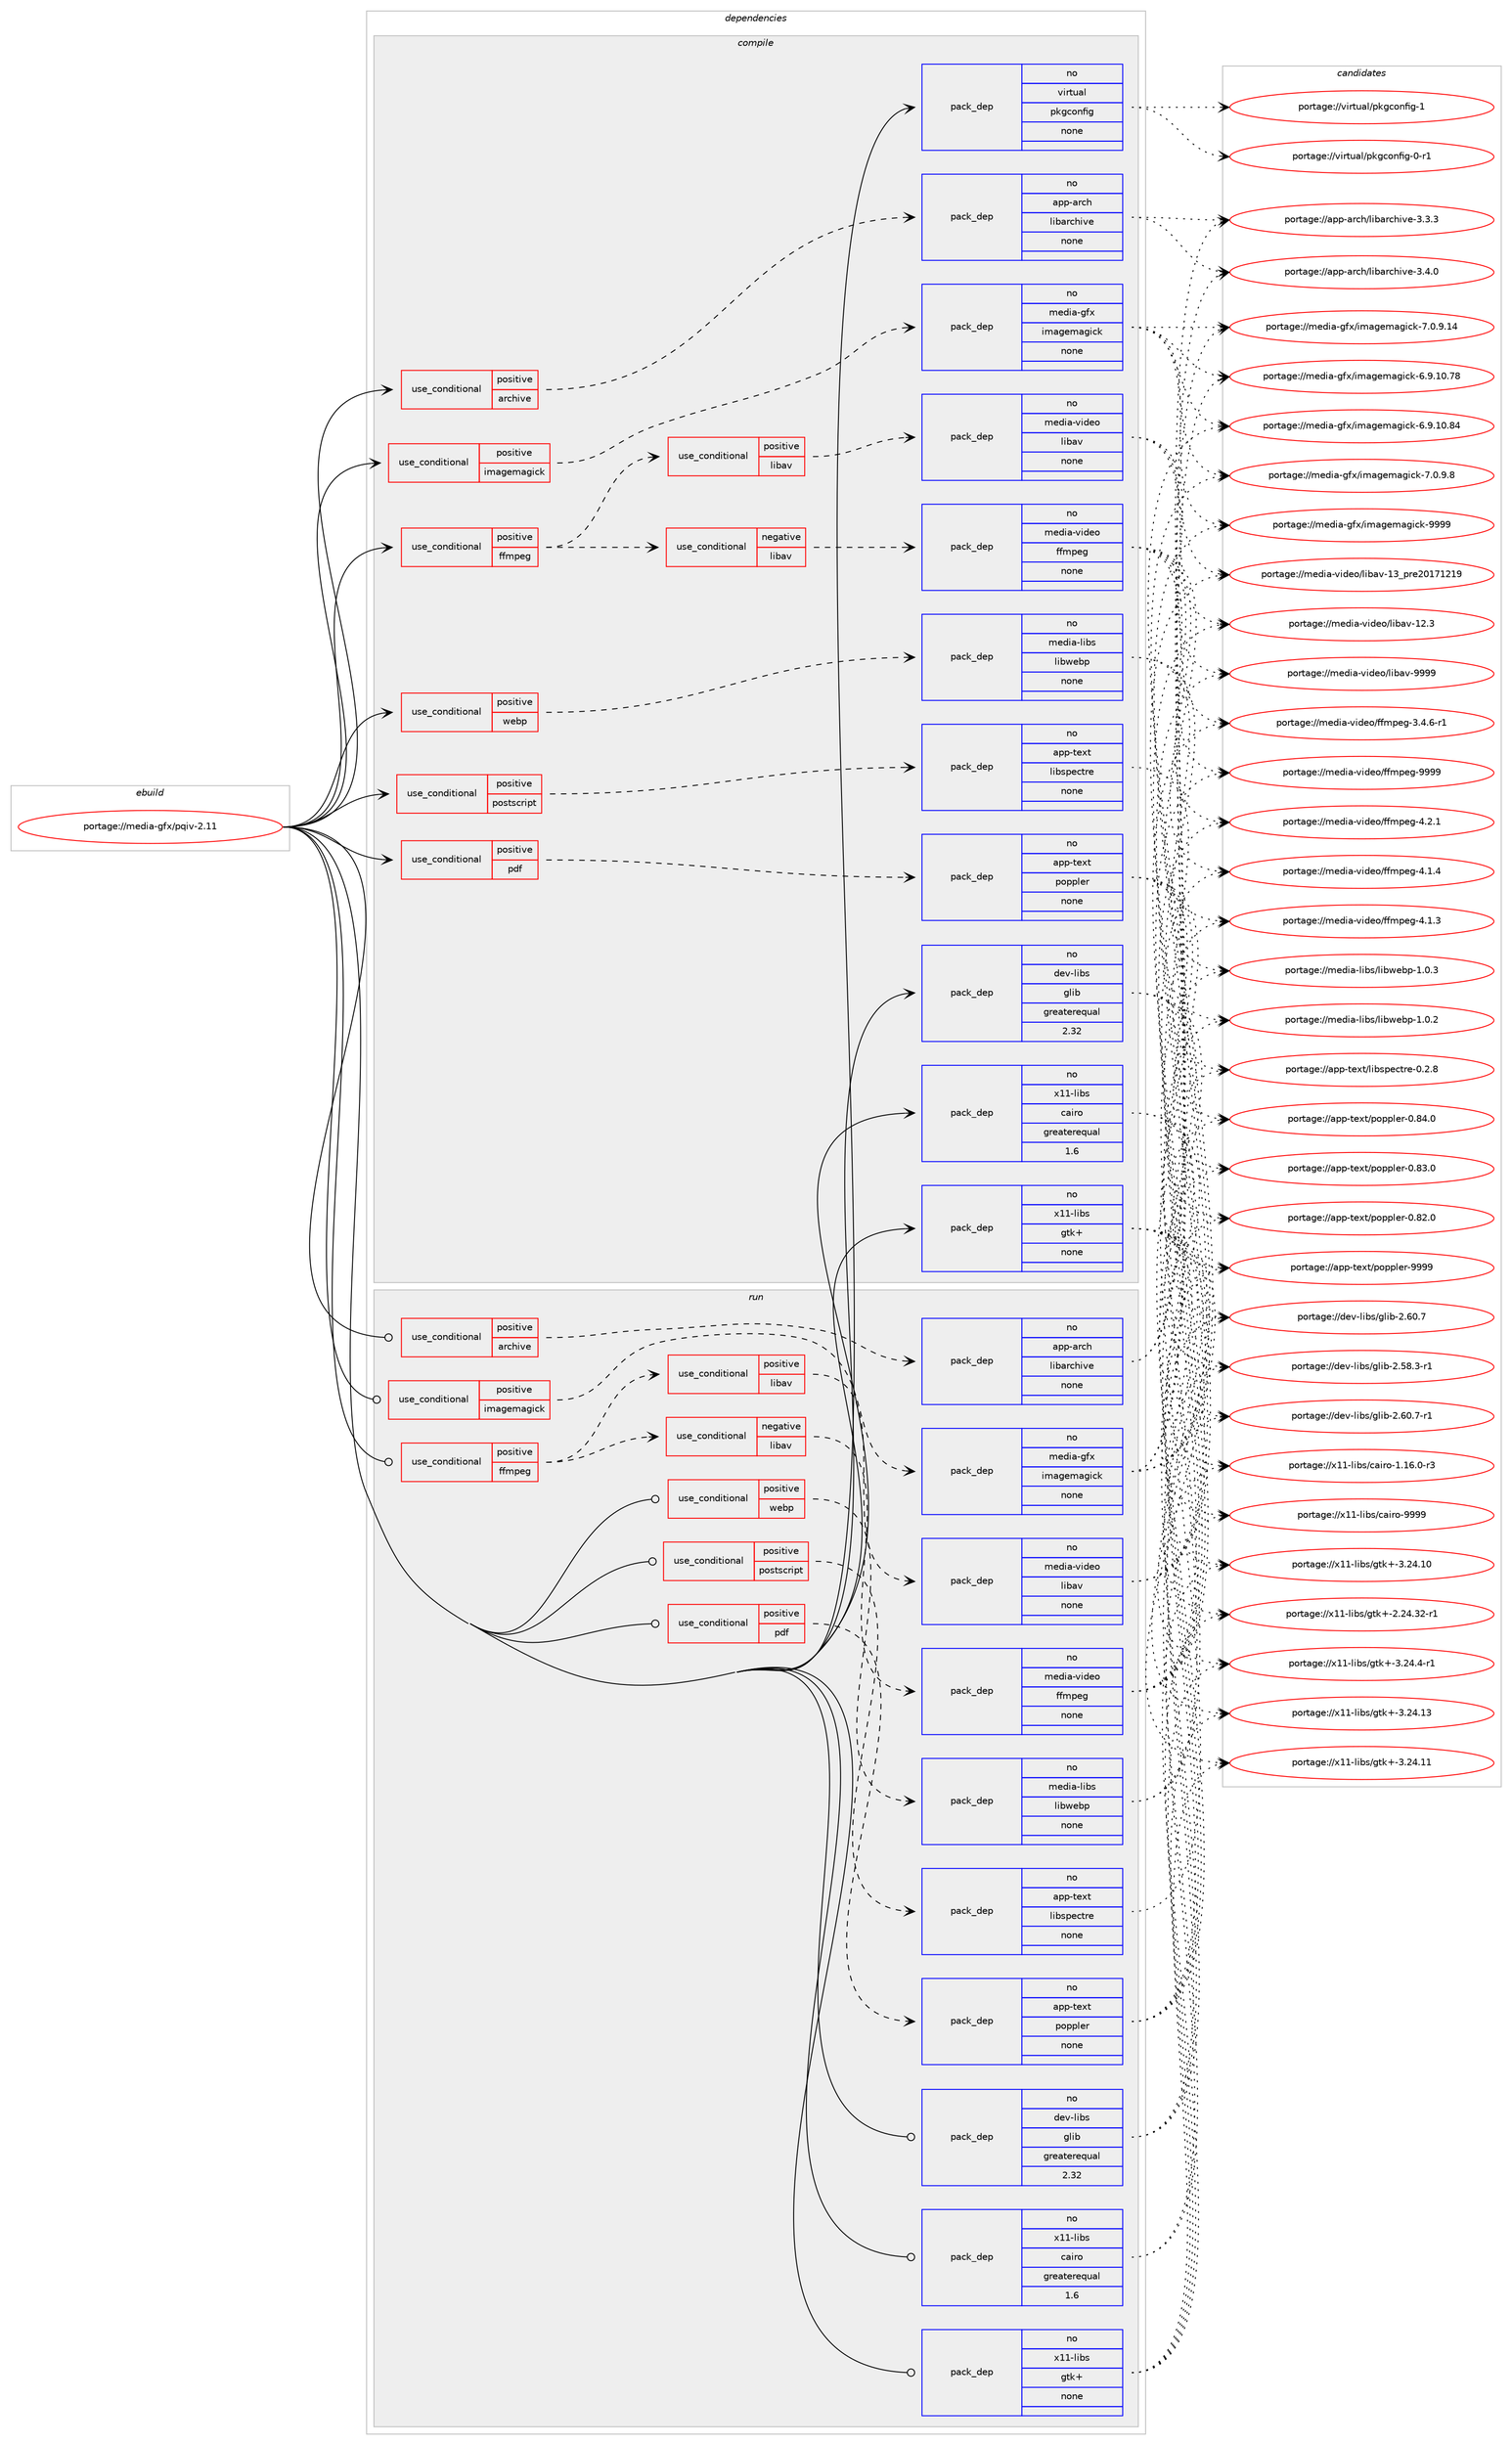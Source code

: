 digraph prolog {

# *************
# Graph options
# *************

newrank=true;
concentrate=true;
compound=true;
graph [rankdir=LR,fontname=Helvetica,fontsize=10,ranksep=1.5];#, ranksep=2.5, nodesep=0.2];
edge  [arrowhead=vee];
node  [fontname=Helvetica,fontsize=10];

# **********
# The ebuild
# **********

subgraph cluster_leftcol {
color=gray;
rank=same;
label=<<i>ebuild</i>>;
id [label="portage://media-gfx/pqiv-2.11", color=red, width=4, href="../media-gfx/pqiv-2.11.svg"];
}

# ****************
# The dependencies
# ****************

subgraph cluster_midcol {
color=gray;
label=<<i>dependencies</i>>;
subgraph cluster_compile {
fillcolor="#eeeeee";
style=filled;
label=<<i>compile</i>>;
subgraph cond50107 {
dependency218510 [label=<<TABLE BORDER="0" CELLBORDER="1" CELLSPACING="0" CELLPADDING="4"><TR><TD ROWSPAN="3" CELLPADDING="10">use_conditional</TD></TR><TR><TD>positive</TD></TR><TR><TD>archive</TD></TR></TABLE>>, shape=none, color=red];
subgraph pack165018 {
dependency218511 [label=<<TABLE BORDER="0" CELLBORDER="1" CELLSPACING="0" CELLPADDING="4" WIDTH="220"><TR><TD ROWSPAN="6" CELLPADDING="30">pack_dep</TD></TR><TR><TD WIDTH="110">no</TD></TR><TR><TD>app-arch</TD></TR><TR><TD>libarchive</TD></TR><TR><TD>none</TD></TR><TR><TD></TD></TR></TABLE>>, shape=none, color=blue];
}
dependency218510:e -> dependency218511:w [weight=20,style="dashed",arrowhead="vee"];
}
id:e -> dependency218510:w [weight=20,style="solid",arrowhead="vee"];
subgraph cond50108 {
dependency218512 [label=<<TABLE BORDER="0" CELLBORDER="1" CELLSPACING="0" CELLPADDING="4"><TR><TD ROWSPAN="3" CELLPADDING="10">use_conditional</TD></TR><TR><TD>positive</TD></TR><TR><TD>ffmpeg</TD></TR></TABLE>>, shape=none, color=red];
subgraph cond50109 {
dependency218513 [label=<<TABLE BORDER="0" CELLBORDER="1" CELLSPACING="0" CELLPADDING="4"><TR><TD ROWSPAN="3" CELLPADDING="10">use_conditional</TD></TR><TR><TD>negative</TD></TR><TR><TD>libav</TD></TR></TABLE>>, shape=none, color=red];
subgraph pack165019 {
dependency218514 [label=<<TABLE BORDER="0" CELLBORDER="1" CELLSPACING="0" CELLPADDING="4" WIDTH="220"><TR><TD ROWSPAN="6" CELLPADDING="30">pack_dep</TD></TR><TR><TD WIDTH="110">no</TD></TR><TR><TD>media-video</TD></TR><TR><TD>ffmpeg</TD></TR><TR><TD>none</TD></TR><TR><TD></TD></TR></TABLE>>, shape=none, color=blue];
}
dependency218513:e -> dependency218514:w [weight=20,style="dashed",arrowhead="vee"];
}
dependency218512:e -> dependency218513:w [weight=20,style="dashed",arrowhead="vee"];
subgraph cond50110 {
dependency218515 [label=<<TABLE BORDER="0" CELLBORDER="1" CELLSPACING="0" CELLPADDING="4"><TR><TD ROWSPAN="3" CELLPADDING="10">use_conditional</TD></TR><TR><TD>positive</TD></TR><TR><TD>libav</TD></TR></TABLE>>, shape=none, color=red];
subgraph pack165020 {
dependency218516 [label=<<TABLE BORDER="0" CELLBORDER="1" CELLSPACING="0" CELLPADDING="4" WIDTH="220"><TR><TD ROWSPAN="6" CELLPADDING="30">pack_dep</TD></TR><TR><TD WIDTH="110">no</TD></TR><TR><TD>media-video</TD></TR><TR><TD>libav</TD></TR><TR><TD>none</TD></TR><TR><TD></TD></TR></TABLE>>, shape=none, color=blue];
}
dependency218515:e -> dependency218516:w [weight=20,style="dashed",arrowhead="vee"];
}
dependency218512:e -> dependency218515:w [weight=20,style="dashed",arrowhead="vee"];
}
id:e -> dependency218512:w [weight=20,style="solid",arrowhead="vee"];
subgraph cond50111 {
dependency218517 [label=<<TABLE BORDER="0" CELLBORDER="1" CELLSPACING="0" CELLPADDING="4"><TR><TD ROWSPAN="3" CELLPADDING="10">use_conditional</TD></TR><TR><TD>positive</TD></TR><TR><TD>imagemagick</TD></TR></TABLE>>, shape=none, color=red];
subgraph pack165021 {
dependency218518 [label=<<TABLE BORDER="0" CELLBORDER="1" CELLSPACING="0" CELLPADDING="4" WIDTH="220"><TR><TD ROWSPAN="6" CELLPADDING="30">pack_dep</TD></TR><TR><TD WIDTH="110">no</TD></TR><TR><TD>media-gfx</TD></TR><TR><TD>imagemagick</TD></TR><TR><TD>none</TD></TR><TR><TD></TD></TR></TABLE>>, shape=none, color=blue];
}
dependency218517:e -> dependency218518:w [weight=20,style="dashed",arrowhead="vee"];
}
id:e -> dependency218517:w [weight=20,style="solid",arrowhead="vee"];
subgraph cond50112 {
dependency218519 [label=<<TABLE BORDER="0" CELLBORDER="1" CELLSPACING="0" CELLPADDING="4"><TR><TD ROWSPAN="3" CELLPADDING="10">use_conditional</TD></TR><TR><TD>positive</TD></TR><TR><TD>pdf</TD></TR></TABLE>>, shape=none, color=red];
subgraph pack165022 {
dependency218520 [label=<<TABLE BORDER="0" CELLBORDER="1" CELLSPACING="0" CELLPADDING="4" WIDTH="220"><TR><TD ROWSPAN="6" CELLPADDING="30">pack_dep</TD></TR><TR><TD WIDTH="110">no</TD></TR><TR><TD>app-text</TD></TR><TR><TD>poppler</TD></TR><TR><TD>none</TD></TR><TR><TD></TD></TR></TABLE>>, shape=none, color=blue];
}
dependency218519:e -> dependency218520:w [weight=20,style="dashed",arrowhead="vee"];
}
id:e -> dependency218519:w [weight=20,style="solid",arrowhead="vee"];
subgraph cond50113 {
dependency218521 [label=<<TABLE BORDER="0" CELLBORDER="1" CELLSPACING="0" CELLPADDING="4"><TR><TD ROWSPAN="3" CELLPADDING="10">use_conditional</TD></TR><TR><TD>positive</TD></TR><TR><TD>postscript</TD></TR></TABLE>>, shape=none, color=red];
subgraph pack165023 {
dependency218522 [label=<<TABLE BORDER="0" CELLBORDER="1" CELLSPACING="0" CELLPADDING="4" WIDTH="220"><TR><TD ROWSPAN="6" CELLPADDING="30">pack_dep</TD></TR><TR><TD WIDTH="110">no</TD></TR><TR><TD>app-text</TD></TR><TR><TD>libspectre</TD></TR><TR><TD>none</TD></TR><TR><TD></TD></TR></TABLE>>, shape=none, color=blue];
}
dependency218521:e -> dependency218522:w [weight=20,style="dashed",arrowhead="vee"];
}
id:e -> dependency218521:w [weight=20,style="solid",arrowhead="vee"];
subgraph cond50114 {
dependency218523 [label=<<TABLE BORDER="0" CELLBORDER="1" CELLSPACING="0" CELLPADDING="4"><TR><TD ROWSPAN="3" CELLPADDING="10">use_conditional</TD></TR><TR><TD>positive</TD></TR><TR><TD>webp</TD></TR></TABLE>>, shape=none, color=red];
subgraph pack165024 {
dependency218524 [label=<<TABLE BORDER="0" CELLBORDER="1" CELLSPACING="0" CELLPADDING="4" WIDTH="220"><TR><TD ROWSPAN="6" CELLPADDING="30">pack_dep</TD></TR><TR><TD WIDTH="110">no</TD></TR><TR><TD>media-libs</TD></TR><TR><TD>libwebp</TD></TR><TR><TD>none</TD></TR><TR><TD></TD></TR></TABLE>>, shape=none, color=blue];
}
dependency218523:e -> dependency218524:w [weight=20,style="dashed",arrowhead="vee"];
}
id:e -> dependency218523:w [weight=20,style="solid",arrowhead="vee"];
subgraph pack165025 {
dependency218525 [label=<<TABLE BORDER="0" CELLBORDER="1" CELLSPACING="0" CELLPADDING="4" WIDTH="220"><TR><TD ROWSPAN="6" CELLPADDING="30">pack_dep</TD></TR><TR><TD WIDTH="110">no</TD></TR><TR><TD>dev-libs</TD></TR><TR><TD>glib</TD></TR><TR><TD>greaterequal</TD></TR><TR><TD>2.32</TD></TR></TABLE>>, shape=none, color=blue];
}
id:e -> dependency218525:w [weight=20,style="solid",arrowhead="vee"];
subgraph pack165026 {
dependency218526 [label=<<TABLE BORDER="0" CELLBORDER="1" CELLSPACING="0" CELLPADDING="4" WIDTH="220"><TR><TD ROWSPAN="6" CELLPADDING="30">pack_dep</TD></TR><TR><TD WIDTH="110">no</TD></TR><TR><TD>virtual</TD></TR><TR><TD>pkgconfig</TD></TR><TR><TD>none</TD></TR><TR><TD></TD></TR></TABLE>>, shape=none, color=blue];
}
id:e -> dependency218526:w [weight=20,style="solid",arrowhead="vee"];
subgraph pack165027 {
dependency218527 [label=<<TABLE BORDER="0" CELLBORDER="1" CELLSPACING="0" CELLPADDING="4" WIDTH="220"><TR><TD ROWSPAN="6" CELLPADDING="30">pack_dep</TD></TR><TR><TD WIDTH="110">no</TD></TR><TR><TD>x11-libs</TD></TR><TR><TD>cairo</TD></TR><TR><TD>greaterequal</TD></TR><TR><TD>1.6</TD></TR></TABLE>>, shape=none, color=blue];
}
id:e -> dependency218527:w [weight=20,style="solid",arrowhead="vee"];
subgraph pack165028 {
dependency218528 [label=<<TABLE BORDER="0" CELLBORDER="1" CELLSPACING="0" CELLPADDING="4" WIDTH="220"><TR><TD ROWSPAN="6" CELLPADDING="30">pack_dep</TD></TR><TR><TD WIDTH="110">no</TD></TR><TR><TD>x11-libs</TD></TR><TR><TD>gtk+</TD></TR><TR><TD>none</TD></TR><TR><TD></TD></TR></TABLE>>, shape=none, color=blue];
}
id:e -> dependency218528:w [weight=20,style="solid",arrowhead="vee"];
}
subgraph cluster_compileandrun {
fillcolor="#eeeeee";
style=filled;
label=<<i>compile and run</i>>;
}
subgraph cluster_run {
fillcolor="#eeeeee";
style=filled;
label=<<i>run</i>>;
subgraph cond50115 {
dependency218529 [label=<<TABLE BORDER="0" CELLBORDER="1" CELLSPACING="0" CELLPADDING="4"><TR><TD ROWSPAN="3" CELLPADDING="10">use_conditional</TD></TR><TR><TD>positive</TD></TR><TR><TD>archive</TD></TR></TABLE>>, shape=none, color=red];
subgraph pack165029 {
dependency218530 [label=<<TABLE BORDER="0" CELLBORDER="1" CELLSPACING="0" CELLPADDING="4" WIDTH="220"><TR><TD ROWSPAN="6" CELLPADDING="30">pack_dep</TD></TR><TR><TD WIDTH="110">no</TD></TR><TR><TD>app-arch</TD></TR><TR><TD>libarchive</TD></TR><TR><TD>none</TD></TR><TR><TD></TD></TR></TABLE>>, shape=none, color=blue];
}
dependency218529:e -> dependency218530:w [weight=20,style="dashed",arrowhead="vee"];
}
id:e -> dependency218529:w [weight=20,style="solid",arrowhead="odot"];
subgraph cond50116 {
dependency218531 [label=<<TABLE BORDER="0" CELLBORDER="1" CELLSPACING="0" CELLPADDING="4"><TR><TD ROWSPAN="3" CELLPADDING="10">use_conditional</TD></TR><TR><TD>positive</TD></TR><TR><TD>ffmpeg</TD></TR></TABLE>>, shape=none, color=red];
subgraph cond50117 {
dependency218532 [label=<<TABLE BORDER="0" CELLBORDER="1" CELLSPACING="0" CELLPADDING="4"><TR><TD ROWSPAN="3" CELLPADDING="10">use_conditional</TD></TR><TR><TD>negative</TD></TR><TR><TD>libav</TD></TR></TABLE>>, shape=none, color=red];
subgraph pack165030 {
dependency218533 [label=<<TABLE BORDER="0" CELLBORDER="1" CELLSPACING="0" CELLPADDING="4" WIDTH="220"><TR><TD ROWSPAN="6" CELLPADDING="30">pack_dep</TD></TR><TR><TD WIDTH="110">no</TD></TR><TR><TD>media-video</TD></TR><TR><TD>ffmpeg</TD></TR><TR><TD>none</TD></TR><TR><TD></TD></TR></TABLE>>, shape=none, color=blue];
}
dependency218532:e -> dependency218533:w [weight=20,style="dashed",arrowhead="vee"];
}
dependency218531:e -> dependency218532:w [weight=20,style="dashed",arrowhead="vee"];
subgraph cond50118 {
dependency218534 [label=<<TABLE BORDER="0" CELLBORDER="1" CELLSPACING="0" CELLPADDING="4"><TR><TD ROWSPAN="3" CELLPADDING="10">use_conditional</TD></TR><TR><TD>positive</TD></TR><TR><TD>libav</TD></TR></TABLE>>, shape=none, color=red];
subgraph pack165031 {
dependency218535 [label=<<TABLE BORDER="0" CELLBORDER="1" CELLSPACING="0" CELLPADDING="4" WIDTH="220"><TR><TD ROWSPAN="6" CELLPADDING="30">pack_dep</TD></TR><TR><TD WIDTH="110">no</TD></TR><TR><TD>media-video</TD></TR><TR><TD>libav</TD></TR><TR><TD>none</TD></TR><TR><TD></TD></TR></TABLE>>, shape=none, color=blue];
}
dependency218534:e -> dependency218535:w [weight=20,style="dashed",arrowhead="vee"];
}
dependency218531:e -> dependency218534:w [weight=20,style="dashed",arrowhead="vee"];
}
id:e -> dependency218531:w [weight=20,style="solid",arrowhead="odot"];
subgraph cond50119 {
dependency218536 [label=<<TABLE BORDER="0" CELLBORDER="1" CELLSPACING="0" CELLPADDING="4"><TR><TD ROWSPAN="3" CELLPADDING="10">use_conditional</TD></TR><TR><TD>positive</TD></TR><TR><TD>imagemagick</TD></TR></TABLE>>, shape=none, color=red];
subgraph pack165032 {
dependency218537 [label=<<TABLE BORDER="0" CELLBORDER="1" CELLSPACING="0" CELLPADDING="4" WIDTH="220"><TR><TD ROWSPAN="6" CELLPADDING="30">pack_dep</TD></TR><TR><TD WIDTH="110">no</TD></TR><TR><TD>media-gfx</TD></TR><TR><TD>imagemagick</TD></TR><TR><TD>none</TD></TR><TR><TD></TD></TR></TABLE>>, shape=none, color=blue];
}
dependency218536:e -> dependency218537:w [weight=20,style="dashed",arrowhead="vee"];
}
id:e -> dependency218536:w [weight=20,style="solid",arrowhead="odot"];
subgraph cond50120 {
dependency218538 [label=<<TABLE BORDER="0" CELLBORDER="1" CELLSPACING="0" CELLPADDING="4"><TR><TD ROWSPAN="3" CELLPADDING="10">use_conditional</TD></TR><TR><TD>positive</TD></TR><TR><TD>pdf</TD></TR></TABLE>>, shape=none, color=red];
subgraph pack165033 {
dependency218539 [label=<<TABLE BORDER="0" CELLBORDER="1" CELLSPACING="0" CELLPADDING="4" WIDTH="220"><TR><TD ROWSPAN="6" CELLPADDING="30">pack_dep</TD></TR><TR><TD WIDTH="110">no</TD></TR><TR><TD>app-text</TD></TR><TR><TD>poppler</TD></TR><TR><TD>none</TD></TR><TR><TD></TD></TR></TABLE>>, shape=none, color=blue];
}
dependency218538:e -> dependency218539:w [weight=20,style="dashed",arrowhead="vee"];
}
id:e -> dependency218538:w [weight=20,style="solid",arrowhead="odot"];
subgraph cond50121 {
dependency218540 [label=<<TABLE BORDER="0" CELLBORDER="1" CELLSPACING="0" CELLPADDING="4"><TR><TD ROWSPAN="3" CELLPADDING="10">use_conditional</TD></TR><TR><TD>positive</TD></TR><TR><TD>postscript</TD></TR></TABLE>>, shape=none, color=red];
subgraph pack165034 {
dependency218541 [label=<<TABLE BORDER="0" CELLBORDER="1" CELLSPACING="0" CELLPADDING="4" WIDTH="220"><TR><TD ROWSPAN="6" CELLPADDING="30">pack_dep</TD></TR><TR><TD WIDTH="110">no</TD></TR><TR><TD>app-text</TD></TR><TR><TD>libspectre</TD></TR><TR><TD>none</TD></TR><TR><TD></TD></TR></TABLE>>, shape=none, color=blue];
}
dependency218540:e -> dependency218541:w [weight=20,style="dashed",arrowhead="vee"];
}
id:e -> dependency218540:w [weight=20,style="solid",arrowhead="odot"];
subgraph cond50122 {
dependency218542 [label=<<TABLE BORDER="0" CELLBORDER="1" CELLSPACING="0" CELLPADDING="4"><TR><TD ROWSPAN="3" CELLPADDING="10">use_conditional</TD></TR><TR><TD>positive</TD></TR><TR><TD>webp</TD></TR></TABLE>>, shape=none, color=red];
subgraph pack165035 {
dependency218543 [label=<<TABLE BORDER="0" CELLBORDER="1" CELLSPACING="0" CELLPADDING="4" WIDTH="220"><TR><TD ROWSPAN="6" CELLPADDING="30">pack_dep</TD></TR><TR><TD WIDTH="110">no</TD></TR><TR><TD>media-libs</TD></TR><TR><TD>libwebp</TD></TR><TR><TD>none</TD></TR><TR><TD></TD></TR></TABLE>>, shape=none, color=blue];
}
dependency218542:e -> dependency218543:w [weight=20,style="dashed",arrowhead="vee"];
}
id:e -> dependency218542:w [weight=20,style="solid",arrowhead="odot"];
subgraph pack165036 {
dependency218544 [label=<<TABLE BORDER="0" CELLBORDER="1" CELLSPACING="0" CELLPADDING="4" WIDTH="220"><TR><TD ROWSPAN="6" CELLPADDING="30">pack_dep</TD></TR><TR><TD WIDTH="110">no</TD></TR><TR><TD>dev-libs</TD></TR><TR><TD>glib</TD></TR><TR><TD>greaterequal</TD></TR><TR><TD>2.32</TD></TR></TABLE>>, shape=none, color=blue];
}
id:e -> dependency218544:w [weight=20,style="solid",arrowhead="odot"];
subgraph pack165037 {
dependency218545 [label=<<TABLE BORDER="0" CELLBORDER="1" CELLSPACING="0" CELLPADDING="4" WIDTH="220"><TR><TD ROWSPAN="6" CELLPADDING="30">pack_dep</TD></TR><TR><TD WIDTH="110">no</TD></TR><TR><TD>x11-libs</TD></TR><TR><TD>cairo</TD></TR><TR><TD>greaterequal</TD></TR><TR><TD>1.6</TD></TR></TABLE>>, shape=none, color=blue];
}
id:e -> dependency218545:w [weight=20,style="solid",arrowhead="odot"];
subgraph pack165038 {
dependency218546 [label=<<TABLE BORDER="0" CELLBORDER="1" CELLSPACING="0" CELLPADDING="4" WIDTH="220"><TR><TD ROWSPAN="6" CELLPADDING="30">pack_dep</TD></TR><TR><TD WIDTH="110">no</TD></TR><TR><TD>x11-libs</TD></TR><TR><TD>gtk+</TD></TR><TR><TD>none</TD></TR><TR><TD></TD></TR></TABLE>>, shape=none, color=blue];
}
id:e -> dependency218546:w [weight=20,style="solid",arrowhead="odot"];
}
}

# **************
# The candidates
# **************

subgraph cluster_choices {
rank=same;
color=gray;
label=<<i>candidates</i>>;

subgraph choice165018 {
color=black;
nodesep=1;
choice9711211245971149910447108105989711499104105118101455146524648 [label="portage://app-arch/libarchive-3.4.0", color=red, width=4,href="../app-arch/libarchive-3.4.0.svg"];
choice9711211245971149910447108105989711499104105118101455146514651 [label="portage://app-arch/libarchive-3.3.3", color=red, width=4,href="../app-arch/libarchive-3.3.3.svg"];
dependency218511:e -> choice9711211245971149910447108105989711499104105118101455146524648:w [style=dotted,weight="100"];
dependency218511:e -> choice9711211245971149910447108105989711499104105118101455146514651:w [style=dotted,weight="100"];
}
subgraph choice165019 {
color=black;
nodesep=1;
choice1091011001059745118105100101111471021021091121011034557575757 [label="portage://media-video/ffmpeg-9999", color=red, width=4,href="../media-video/ffmpeg-9999.svg"];
choice109101100105974511810510010111147102102109112101103455246504649 [label="portage://media-video/ffmpeg-4.2.1", color=red, width=4,href="../media-video/ffmpeg-4.2.1.svg"];
choice109101100105974511810510010111147102102109112101103455246494652 [label="portage://media-video/ffmpeg-4.1.4", color=red, width=4,href="../media-video/ffmpeg-4.1.4.svg"];
choice109101100105974511810510010111147102102109112101103455246494651 [label="portage://media-video/ffmpeg-4.1.3", color=red, width=4,href="../media-video/ffmpeg-4.1.3.svg"];
choice1091011001059745118105100101111471021021091121011034551465246544511449 [label="portage://media-video/ffmpeg-3.4.6-r1", color=red, width=4,href="../media-video/ffmpeg-3.4.6-r1.svg"];
dependency218514:e -> choice1091011001059745118105100101111471021021091121011034557575757:w [style=dotted,weight="100"];
dependency218514:e -> choice109101100105974511810510010111147102102109112101103455246504649:w [style=dotted,weight="100"];
dependency218514:e -> choice109101100105974511810510010111147102102109112101103455246494652:w [style=dotted,weight="100"];
dependency218514:e -> choice109101100105974511810510010111147102102109112101103455246494651:w [style=dotted,weight="100"];
dependency218514:e -> choice1091011001059745118105100101111471021021091121011034551465246544511449:w [style=dotted,weight="100"];
}
subgraph choice165020 {
color=black;
nodesep=1;
choice10910110010597451181051001011114710810598971184557575757 [label="portage://media-video/libav-9999", color=red, width=4,href="../media-video/libav-9999.svg"];
choice1091011001059745118105100101111471081059897118454951951121141015048495549504957 [label="portage://media-video/libav-13_pre20171219", color=red, width=4,href="../media-video/libav-13_pre20171219.svg"];
choice10910110010597451181051001011114710810598971184549504651 [label="portage://media-video/libav-12.3", color=red, width=4,href="../media-video/libav-12.3.svg"];
dependency218516:e -> choice10910110010597451181051001011114710810598971184557575757:w [style=dotted,weight="100"];
dependency218516:e -> choice1091011001059745118105100101111471081059897118454951951121141015048495549504957:w [style=dotted,weight="100"];
dependency218516:e -> choice10910110010597451181051001011114710810598971184549504651:w [style=dotted,weight="100"];
}
subgraph choice165021 {
color=black;
nodesep=1;
choice1091011001059745103102120471051099710310110997103105991074557575757 [label="portage://media-gfx/imagemagick-9999", color=red, width=4,href="../media-gfx/imagemagick-9999.svg"];
choice1091011001059745103102120471051099710310110997103105991074555464846574656 [label="portage://media-gfx/imagemagick-7.0.9.8", color=red, width=4,href="../media-gfx/imagemagick-7.0.9.8.svg"];
choice109101100105974510310212047105109971031011099710310599107455546484657464952 [label="portage://media-gfx/imagemagick-7.0.9.14", color=red, width=4,href="../media-gfx/imagemagick-7.0.9.14.svg"];
choice10910110010597451031021204710510997103101109971031059910745544657464948465652 [label="portage://media-gfx/imagemagick-6.9.10.84", color=red, width=4,href="../media-gfx/imagemagick-6.9.10.84.svg"];
choice10910110010597451031021204710510997103101109971031059910745544657464948465556 [label="portage://media-gfx/imagemagick-6.9.10.78", color=red, width=4,href="../media-gfx/imagemagick-6.9.10.78.svg"];
dependency218518:e -> choice1091011001059745103102120471051099710310110997103105991074557575757:w [style=dotted,weight="100"];
dependency218518:e -> choice1091011001059745103102120471051099710310110997103105991074555464846574656:w [style=dotted,weight="100"];
dependency218518:e -> choice109101100105974510310212047105109971031011099710310599107455546484657464952:w [style=dotted,weight="100"];
dependency218518:e -> choice10910110010597451031021204710510997103101109971031059910745544657464948465652:w [style=dotted,weight="100"];
dependency218518:e -> choice10910110010597451031021204710510997103101109971031059910745544657464948465556:w [style=dotted,weight="100"];
}
subgraph choice165022 {
color=black;
nodesep=1;
choice9711211245116101120116471121111121121081011144557575757 [label="portage://app-text/poppler-9999", color=red, width=4,href="../app-text/poppler-9999.svg"];
choice97112112451161011201164711211111211210810111445484656524648 [label="portage://app-text/poppler-0.84.0", color=red, width=4,href="../app-text/poppler-0.84.0.svg"];
choice97112112451161011201164711211111211210810111445484656514648 [label="portage://app-text/poppler-0.83.0", color=red, width=4,href="../app-text/poppler-0.83.0.svg"];
choice97112112451161011201164711211111211210810111445484656504648 [label="portage://app-text/poppler-0.82.0", color=red, width=4,href="../app-text/poppler-0.82.0.svg"];
dependency218520:e -> choice9711211245116101120116471121111121121081011144557575757:w [style=dotted,weight="100"];
dependency218520:e -> choice97112112451161011201164711211111211210810111445484656524648:w [style=dotted,weight="100"];
dependency218520:e -> choice97112112451161011201164711211111211210810111445484656514648:w [style=dotted,weight="100"];
dependency218520:e -> choice97112112451161011201164711211111211210810111445484656504648:w [style=dotted,weight="100"];
}
subgraph choice165023 {
color=black;
nodesep=1;
choice9711211245116101120116471081059811511210199116114101454846504656 [label="portage://app-text/libspectre-0.2.8", color=red, width=4,href="../app-text/libspectre-0.2.8.svg"];
dependency218522:e -> choice9711211245116101120116471081059811511210199116114101454846504656:w [style=dotted,weight="100"];
}
subgraph choice165024 {
color=black;
nodesep=1;
choice109101100105974510810598115471081059811910198112454946484651 [label="portage://media-libs/libwebp-1.0.3", color=red, width=4,href="../media-libs/libwebp-1.0.3.svg"];
choice109101100105974510810598115471081059811910198112454946484650 [label="portage://media-libs/libwebp-1.0.2", color=red, width=4,href="../media-libs/libwebp-1.0.2.svg"];
dependency218524:e -> choice109101100105974510810598115471081059811910198112454946484651:w [style=dotted,weight="100"];
dependency218524:e -> choice109101100105974510810598115471081059811910198112454946484650:w [style=dotted,weight="100"];
}
subgraph choice165025 {
color=black;
nodesep=1;
choice10010111845108105981154710310810598455046544846554511449 [label="portage://dev-libs/glib-2.60.7-r1", color=red, width=4,href="../dev-libs/glib-2.60.7-r1.svg"];
choice1001011184510810598115471031081059845504654484655 [label="portage://dev-libs/glib-2.60.7", color=red, width=4,href="../dev-libs/glib-2.60.7.svg"];
choice10010111845108105981154710310810598455046535646514511449 [label="portage://dev-libs/glib-2.58.3-r1", color=red, width=4,href="../dev-libs/glib-2.58.3-r1.svg"];
dependency218525:e -> choice10010111845108105981154710310810598455046544846554511449:w [style=dotted,weight="100"];
dependency218525:e -> choice1001011184510810598115471031081059845504654484655:w [style=dotted,weight="100"];
dependency218525:e -> choice10010111845108105981154710310810598455046535646514511449:w [style=dotted,weight="100"];
}
subgraph choice165026 {
color=black;
nodesep=1;
choice1181051141161179710847112107103991111101021051034549 [label="portage://virtual/pkgconfig-1", color=red, width=4,href="../virtual/pkgconfig-1.svg"];
choice11810511411611797108471121071039911111010210510345484511449 [label="portage://virtual/pkgconfig-0-r1", color=red, width=4,href="../virtual/pkgconfig-0-r1.svg"];
dependency218526:e -> choice1181051141161179710847112107103991111101021051034549:w [style=dotted,weight="100"];
dependency218526:e -> choice11810511411611797108471121071039911111010210510345484511449:w [style=dotted,weight="100"];
}
subgraph choice165027 {
color=black;
nodesep=1;
choice120494945108105981154799971051141114557575757 [label="portage://x11-libs/cairo-9999", color=red, width=4,href="../x11-libs/cairo-9999.svg"];
choice12049494510810598115479997105114111454946495446484511451 [label="portage://x11-libs/cairo-1.16.0-r3", color=red, width=4,href="../x11-libs/cairo-1.16.0-r3.svg"];
dependency218527:e -> choice120494945108105981154799971051141114557575757:w [style=dotted,weight="100"];
dependency218527:e -> choice12049494510810598115479997105114111454946495446484511451:w [style=dotted,weight="100"];
}
subgraph choice165028 {
color=black;
nodesep=1;
choice120494945108105981154710311610743455146505246524511449 [label="portage://x11-libs/gtk+-3.24.4-r1", color=red, width=4,href="../x11-libs/gtk+-3.24.4-r1.svg"];
choice1204949451081059811547103116107434551465052464951 [label="portage://x11-libs/gtk+-3.24.13", color=red, width=4,href="../x11-libs/gtk+-3.24.13.svg"];
choice1204949451081059811547103116107434551465052464949 [label="portage://x11-libs/gtk+-3.24.11", color=red, width=4,href="../x11-libs/gtk+-3.24.11.svg"];
choice1204949451081059811547103116107434551465052464948 [label="portage://x11-libs/gtk+-3.24.10", color=red, width=4,href="../x11-libs/gtk+-3.24.10.svg"];
choice12049494510810598115471031161074345504650524651504511449 [label="portage://x11-libs/gtk+-2.24.32-r1", color=red, width=4,href="../x11-libs/gtk+-2.24.32-r1.svg"];
dependency218528:e -> choice120494945108105981154710311610743455146505246524511449:w [style=dotted,weight="100"];
dependency218528:e -> choice1204949451081059811547103116107434551465052464951:w [style=dotted,weight="100"];
dependency218528:e -> choice1204949451081059811547103116107434551465052464949:w [style=dotted,weight="100"];
dependency218528:e -> choice1204949451081059811547103116107434551465052464948:w [style=dotted,weight="100"];
dependency218528:e -> choice12049494510810598115471031161074345504650524651504511449:w [style=dotted,weight="100"];
}
subgraph choice165029 {
color=black;
nodesep=1;
choice9711211245971149910447108105989711499104105118101455146524648 [label="portage://app-arch/libarchive-3.4.0", color=red, width=4,href="../app-arch/libarchive-3.4.0.svg"];
choice9711211245971149910447108105989711499104105118101455146514651 [label="portage://app-arch/libarchive-3.3.3", color=red, width=4,href="../app-arch/libarchive-3.3.3.svg"];
dependency218530:e -> choice9711211245971149910447108105989711499104105118101455146524648:w [style=dotted,weight="100"];
dependency218530:e -> choice9711211245971149910447108105989711499104105118101455146514651:w [style=dotted,weight="100"];
}
subgraph choice165030 {
color=black;
nodesep=1;
choice1091011001059745118105100101111471021021091121011034557575757 [label="portage://media-video/ffmpeg-9999", color=red, width=4,href="../media-video/ffmpeg-9999.svg"];
choice109101100105974511810510010111147102102109112101103455246504649 [label="portage://media-video/ffmpeg-4.2.1", color=red, width=4,href="../media-video/ffmpeg-4.2.1.svg"];
choice109101100105974511810510010111147102102109112101103455246494652 [label="portage://media-video/ffmpeg-4.1.4", color=red, width=4,href="../media-video/ffmpeg-4.1.4.svg"];
choice109101100105974511810510010111147102102109112101103455246494651 [label="portage://media-video/ffmpeg-4.1.3", color=red, width=4,href="../media-video/ffmpeg-4.1.3.svg"];
choice1091011001059745118105100101111471021021091121011034551465246544511449 [label="portage://media-video/ffmpeg-3.4.6-r1", color=red, width=4,href="../media-video/ffmpeg-3.4.6-r1.svg"];
dependency218533:e -> choice1091011001059745118105100101111471021021091121011034557575757:w [style=dotted,weight="100"];
dependency218533:e -> choice109101100105974511810510010111147102102109112101103455246504649:w [style=dotted,weight="100"];
dependency218533:e -> choice109101100105974511810510010111147102102109112101103455246494652:w [style=dotted,weight="100"];
dependency218533:e -> choice109101100105974511810510010111147102102109112101103455246494651:w [style=dotted,weight="100"];
dependency218533:e -> choice1091011001059745118105100101111471021021091121011034551465246544511449:w [style=dotted,weight="100"];
}
subgraph choice165031 {
color=black;
nodesep=1;
choice10910110010597451181051001011114710810598971184557575757 [label="portage://media-video/libav-9999", color=red, width=4,href="../media-video/libav-9999.svg"];
choice1091011001059745118105100101111471081059897118454951951121141015048495549504957 [label="portage://media-video/libav-13_pre20171219", color=red, width=4,href="../media-video/libav-13_pre20171219.svg"];
choice10910110010597451181051001011114710810598971184549504651 [label="portage://media-video/libav-12.3", color=red, width=4,href="../media-video/libav-12.3.svg"];
dependency218535:e -> choice10910110010597451181051001011114710810598971184557575757:w [style=dotted,weight="100"];
dependency218535:e -> choice1091011001059745118105100101111471081059897118454951951121141015048495549504957:w [style=dotted,weight="100"];
dependency218535:e -> choice10910110010597451181051001011114710810598971184549504651:w [style=dotted,weight="100"];
}
subgraph choice165032 {
color=black;
nodesep=1;
choice1091011001059745103102120471051099710310110997103105991074557575757 [label="portage://media-gfx/imagemagick-9999", color=red, width=4,href="../media-gfx/imagemagick-9999.svg"];
choice1091011001059745103102120471051099710310110997103105991074555464846574656 [label="portage://media-gfx/imagemagick-7.0.9.8", color=red, width=4,href="../media-gfx/imagemagick-7.0.9.8.svg"];
choice109101100105974510310212047105109971031011099710310599107455546484657464952 [label="portage://media-gfx/imagemagick-7.0.9.14", color=red, width=4,href="../media-gfx/imagemagick-7.0.9.14.svg"];
choice10910110010597451031021204710510997103101109971031059910745544657464948465652 [label="portage://media-gfx/imagemagick-6.9.10.84", color=red, width=4,href="../media-gfx/imagemagick-6.9.10.84.svg"];
choice10910110010597451031021204710510997103101109971031059910745544657464948465556 [label="portage://media-gfx/imagemagick-6.9.10.78", color=red, width=4,href="../media-gfx/imagemagick-6.9.10.78.svg"];
dependency218537:e -> choice1091011001059745103102120471051099710310110997103105991074557575757:w [style=dotted,weight="100"];
dependency218537:e -> choice1091011001059745103102120471051099710310110997103105991074555464846574656:w [style=dotted,weight="100"];
dependency218537:e -> choice109101100105974510310212047105109971031011099710310599107455546484657464952:w [style=dotted,weight="100"];
dependency218537:e -> choice10910110010597451031021204710510997103101109971031059910745544657464948465652:w [style=dotted,weight="100"];
dependency218537:e -> choice10910110010597451031021204710510997103101109971031059910745544657464948465556:w [style=dotted,weight="100"];
}
subgraph choice165033 {
color=black;
nodesep=1;
choice9711211245116101120116471121111121121081011144557575757 [label="portage://app-text/poppler-9999", color=red, width=4,href="../app-text/poppler-9999.svg"];
choice97112112451161011201164711211111211210810111445484656524648 [label="portage://app-text/poppler-0.84.0", color=red, width=4,href="../app-text/poppler-0.84.0.svg"];
choice97112112451161011201164711211111211210810111445484656514648 [label="portage://app-text/poppler-0.83.0", color=red, width=4,href="../app-text/poppler-0.83.0.svg"];
choice97112112451161011201164711211111211210810111445484656504648 [label="portage://app-text/poppler-0.82.0", color=red, width=4,href="../app-text/poppler-0.82.0.svg"];
dependency218539:e -> choice9711211245116101120116471121111121121081011144557575757:w [style=dotted,weight="100"];
dependency218539:e -> choice97112112451161011201164711211111211210810111445484656524648:w [style=dotted,weight="100"];
dependency218539:e -> choice97112112451161011201164711211111211210810111445484656514648:w [style=dotted,weight="100"];
dependency218539:e -> choice97112112451161011201164711211111211210810111445484656504648:w [style=dotted,weight="100"];
}
subgraph choice165034 {
color=black;
nodesep=1;
choice9711211245116101120116471081059811511210199116114101454846504656 [label="portage://app-text/libspectre-0.2.8", color=red, width=4,href="../app-text/libspectre-0.2.8.svg"];
dependency218541:e -> choice9711211245116101120116471081059811511210199116114101454846504656:w [style=dotted,weight="100"];
}
subgraph choice165035 {
color=black;
nodesep=1;
choice109101100105974510810598115471081059811910198112454946484651 [label="portage://media-libs/libwebp-1.0.3", color=red, width=4,href="../media-libs/libwebp-1.0.3.svg"];
choice109101100105974510810598115471081059811910198112454946484650 [label="portage://media-libs/libwebp-1.0.2", color=red, width=4,href="../media-libs/libwebp-1.0.2.svg"];
dependency218543:e -> choice109101100105974510810598115471081059811910198112454946484651:w [style=dotted,weight="100"];
dependency218543:e -> choice109101100105974510810598115471081059811910198112454946484650:w [style=dotted,weight="100"];
}
subgraph choice165036 {
color=black;
nodesep=1;
choice10010111845108105981154710310810598455046544846554511449 [label="portage://dev-libs/glib-2.60.7-r1", color=red, width=4,href="../dev-libs/glib-2.60.7-r1.svg"];
choice1001011184510810598115471031081059845504654484655 [label="portage://dev-libs/glib-2.60.7", color=red, width=4,href="../dev-libs/glib-2.60.7.svg"];
choice10010111845108105981154710310810598455046535646514511449 [label="portage://dev-libs/glib-2.58.3-r1", color=red, width=4,href="../dev-libs/glib-2.58.3-r1.svg"];
dependency218544:e -> choice10010111845108105981154710310810598455046544846554511449:w [style=dotted,weight="100"];
dependency218544:e -> choice1001011184510810598115471031081059845504654484655:w [style=dotted,weight="100"];
dependency218544:e -> choice10010111845108105981154710310810598455046535646514511449:w [style=dotted,weight="100"];
}
subgraph choice165037 {
color=black;
nodesep=1;
choice120494945108105981154799971051141114557575757 [label="portage://x11-libs/cairo-9999", color=red, width=4,href="../x11-libs/cairo-9999.svg"];
choice12049494510810598115479997105114111454946495446484511451 [label="portage://x11-libs/cairo-1.16.0-r3", color=red, width=4,href="../x11-libs/cairo-1.16.0-r3.svg"];
dependency218545:e -> choice120494945108105981154799971051141114557575757:w [style=dotted,weight="100"];
dependency218545:e -> choice12049494510810598115479997105114111454946495446484511451:w [style=dotted,weight="100"];
}
subgraph choice165038 {
color=black;
nodesep=1;
choice120494945108105981154710311610743455146505246524511449 [label="portage://x11-libs/gtk+-3.24.4-r1", color=red, width=4,href="../x11-libs/gtk+-3.24.4-r1.svg"];
choice1204949451081059811547103116107434551465052464951 [label="portage://x11-libs/gtk+-3.24.13", color=red, width=4,href="../x11-libs/gtk+-3.24.13.svg"];
choice1204949451081059811547103116107434551465052464949 [label="portage://x11-libs/gtk+-3.24.11", color=red, width=4,href="../x11-libs/gtk+-3.24.11.svg"];
choice1204949451081059811547103116107434551465052464948 [label="portage://x11-libs/gtk+-3.24.10", color=red, width=4,href="../x11-libs/gtk+-3.24.10.svg"];
choice12049494510810598115471031161074345504650524651504511449 [label="portage://x11-libs/gtk+-2.24.32-r1", color=red, width=4,href="../x11-libs/gtk+-2.24.32-r1.svg"];
dependency218546:e -> choice120494945108105981154710311610743455146505246524511449:w [style=dotted,weight="100"];
dependency218546:e -> choice1204949451081059811547103116107434551465052464951:w [style=dotted,weight="100"];
dependency218546:e -> choice1204949451081059811547103116107434551465052464949:w [style=dotted,weight="100"];
dependency218546:e -> choice1204949451081059811547103116107434551465052464948:w [style=dotted,weight="100"];
dependency218546:e -> choice12049494510810598115471031161074345504650524651504511449:w [style=dotted,weight="100"];
}
}

}
